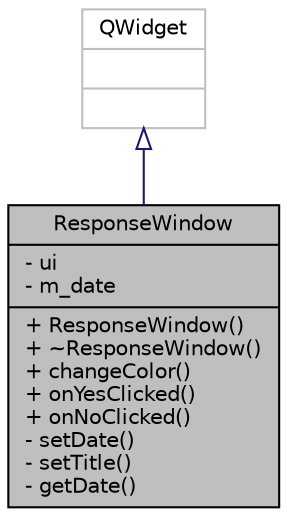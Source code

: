 digraph "ResponseWindow"
{
 // LATEX_PDF_SIZE
  edge [fontname="Helvetica",fontsize="10",labelfontname="Helvetica",labelfontsize="10"];
  node [fontname="Helvetica",fontsize="10",shape=record];
  Node1 [label="{ResponseWindow\n|- ui\l- m_date\l|+ ResponseWindow()\l+ ~ResponseWindow()\l+ changeColor()\l+ onYesClicked()\l+ onNoClicked()\l- setDate()\l- setTitle()\l- getDate()\l}",height=0.2,width=0.4,color="black", fillcolor="grey75", style="filled", fontcolor="black",tooltip=" "];
  Node2 -> Node1 [dir="back",color="midnightblue",fontsize="10",style="solid",arrowtail="onormal",fontname="Helvetica"];
  Node2 [label="{QWidget\n||}",height=0.2,width=0.4,color="grey75", fillcolor="white", style="filled",tooltip=" "];
}
